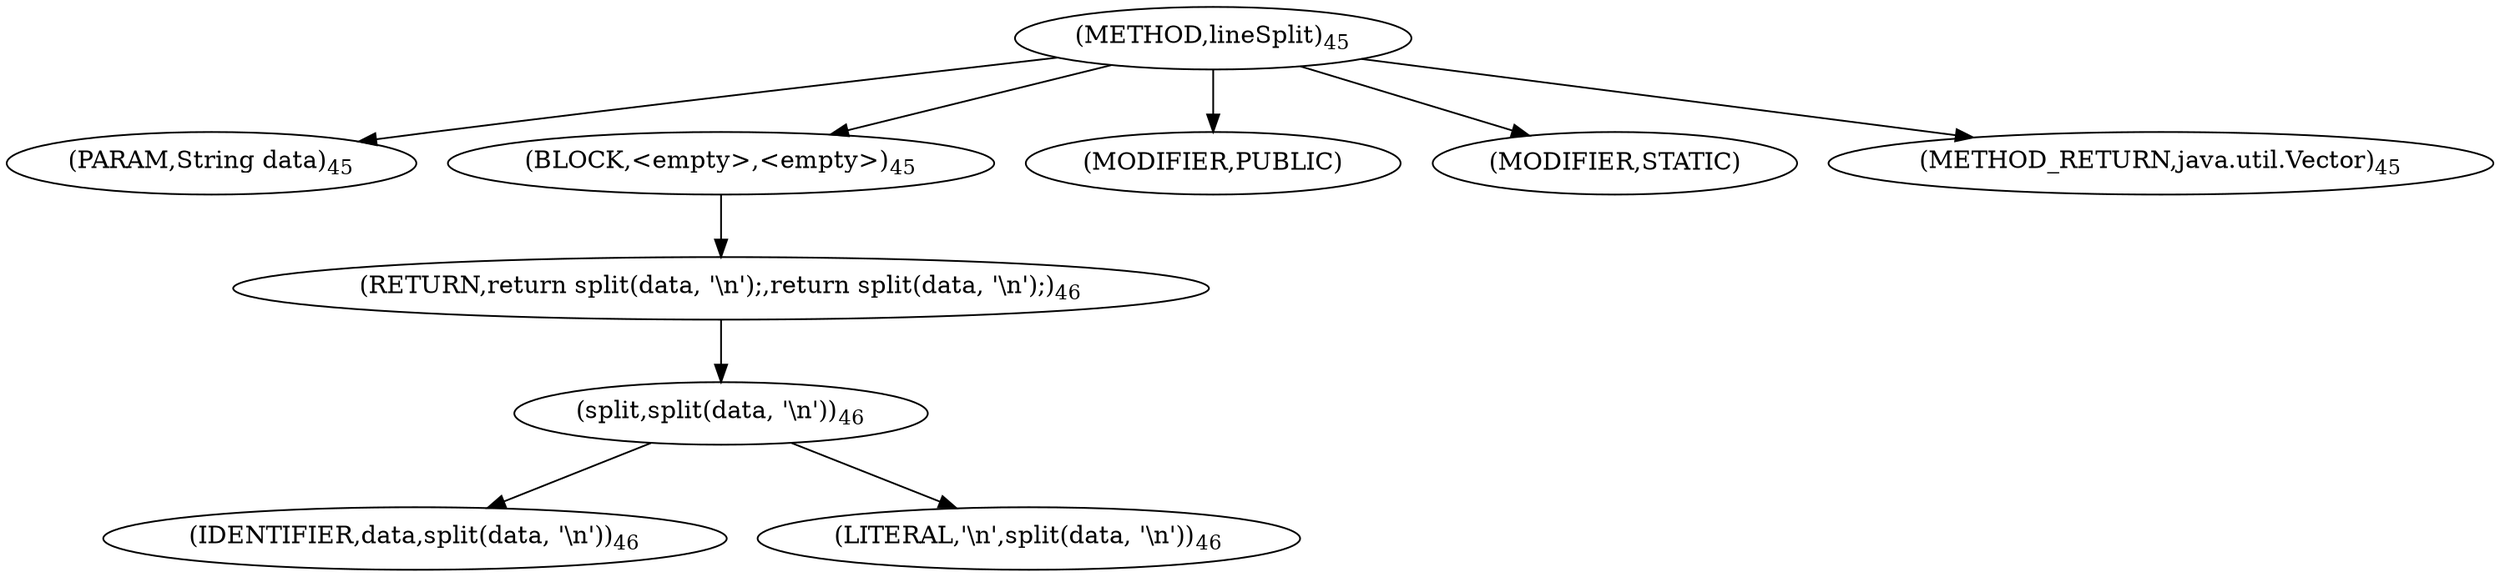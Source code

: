 digraph "lineSplit" {  
"36" [label = <(METHOD,lineSplit)<SUB>45</SUB>> ]
"37" [label = <(PARAM,String data)<SUB>45</SUB>> ]
"38" [label = <(BLOCK,&lt;empty&gt;,&lt;empty&gt;)<SUB>45</SUB>> ]
"39" [label = <(RETURN,return split(data, '\n');,return split(data, '\n');)<SUB>46</SUB>> ]
"40" [label = <(split,split(data, '\n'))<SUB>46</SUB>> ]
"41" [label = <(IDENTIFIER,data,split(data, '\n'))<SUB>46</SUB>> ]
"42" [label = <(LITERAL,'\n',split(data, '\n'))<SUB>46</SUB>> ]
"43" [label = <(MODIFIER,PUBLIC)> ]
"44" [label = <(MODIFIER,STATIC)> ]
"45" [label = <(METHOD_RETURN,java.util.Vector)<SUB>45</SUB>> ]
  "36" -> "37" 
  "36" -> "38" 
  "36" -> "43" 
  "36" -> "44" 
  "36" -> "45" 
  "38" -> "39" 
  "39" -> "40" 
  "40" -> "41" 
  "40" -> "42" 
}
